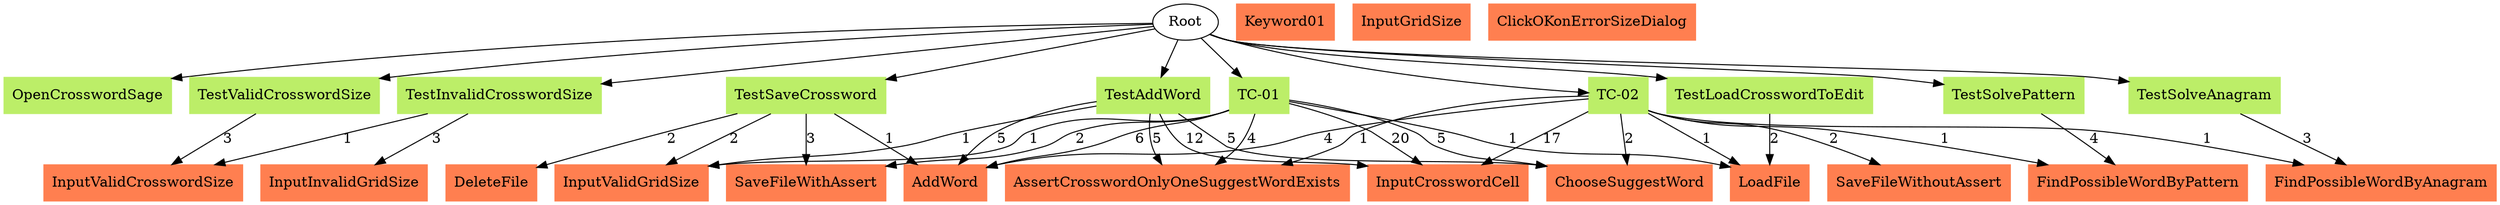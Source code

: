 // TC <-> UK
digraph {
	Root
	FindPossibleWordByPattern [color=coral shape=box style=filled]
	Keyword01 [color=coral shape=box style=filled]
	InputGridSize [color=coral shape=box style=filled]
	SaveFileWithAssert [color=coral shape=box style=filled]
	InputValidGridSize [color=coral shape=box style=filled]
	InputCrosswordCell [color=coral shape=box style=filled]
	ChooseSuggestWord [color=coral shape=box style=filled]
	InputValidCrosswordSize [color=coral shape=box style=filled]
	LoadFile [color=coral shape=box style=filled]
	AddWord [color=coral shape=box style=filled]
	FindPossibleWordByAnagram [color=coral shape=box style=filled]
	AssertCrosswordOnlyOneSuggestWordExists [color=coral shape=box style=filled]
	ClickOKonErrorSizeDialog [color=coral shape=box style=filled]
	InputInvalidGridSize [color=coral shape=box style=filled]
	SaveFileWithoutAssert [color=coral shape=box style=filled]
	DeleteFile [color=coral shape=box style=filled]
	OpenCrosswordSage [color=darkolivegreen2 shape=box style=filled]
		Root -> OpenCrosswordSage
	TestValidCrosswordSize [color=darkolivegreen2 shape=box style=filled]
		Root -> TestValidCrosswordSize
	TestInvalidCrosswordSize [color=darkolivegreen2 shape=box style=filled]
		Root -> TestInvalidCrosswordSize
	TestAddWord [color=darkolivegreen2 shape=box style=filled]
		Root -> TestAddWord
	TestSaveCrossword [color=darkolivegreen2 shape=box style=filled]
		Root -> TestSaveCrossword
	TestLoadCrosswordToEdit [color=darkolivegreen2 shape=box style=filled]
		Root -> TestLoadCrosswordToEdit
	TestSolvePattern [color=darkolivegreen2 shape=box style=filled]
		Root -> TestSolvePattern
	TestSolveAnagram [color=darkolivegreen2 shape=box style=filled]
		Root -> TestSolveAnagram
	"TC-01" [color=darkolivegreen2 shape=box style=filled]
		Root -> "TC-01"
	"TC-02" [color=darkolivegreen2 shape=box style=filled]
		Root -> "TC-02"
		"TC-02" -> InputCrosswordCell [label=17 len=10.0]
		TestAddWord -> InputValidGridSize [label=1 len=10.0]
		TestLoadCrosswordToEdit -> LoadFile [label=2 len=10.0]
		TestAddWord -> AddWord [label=5 len=10.0]
		"TC-01" -> InputCrosswordCell [label=20 len=10.0]
		"TC-01" -> SaveFileWithAssert [label=2 len=10.0]
		"TC-01" -> AddWord [label=6 len=10.0]
		TestInvalidCrosswordSize -> InputValidCrosswordSize [label=1 len=10.0]
		"TC-02" -> ChooseSuggestWord [label=2 len=10.0]
		"TC-02" -> FindPossibleWordByAnagram [label=1 len=10.0]
		TestAddWord -> InputCrosswordCell [label=12 len=10.0]
		"TC-02" -> LoadFile [label=1 len=10.0]
		TestSolveAnagram -> FindPossibleWordByAnagram [label=3 len=10.0]
		"TC-02" -> SaveFileWithoutAssert [label=2 len=10.0]
		TestSaveCrossword -> SaveFileWithAssert [label=3 len=10.0]
		TestInvalidCrosswordSize -> InputInvalidGridSize [label=3 len=10.0]
		"TC-02" -> FindPossibleWordByPattern [label=1 len=10.0]
		TestAddWord -> ChooseSuggestWord [label=5 len=10.0]
		TestSaveCrossword -> DeleteFile [label=2 len=10.0]
		TestSaveCrossword -> InputValidGridSize [label=2 len=10.0]
		"TC-01" -> ChooseSuggestWord [label=5 len=10.0]
		TestValidCrosswordSize -> InputValidCrosswordSize [label=3 len=10.0]
		"TC-02" -> AddWord [label=4 len=10.0]
		"TC-01" -> LoadFile [label=1 len=10.0]
		"TC-01" -> AssertCrosswordOnlyOneSuggestWordExists [label=4 len=10.0]
		"TC-01" -> InputValidGridSize [label=1 len=10.0]
		TestSolvePattern -> FindPossibleWordByPattern [label=4 len=10.0]
		TestSaveCrossword -> AddWord [label=1 len=10.0]
		TestAddWord -> AssertCrosswordOnlyOneSuggestWordExists [label=5 len=10.0]
		"TC-02" -> AssertCrosswordOnlyOneSuggestWordExists [label=1 len=10.0]
}
